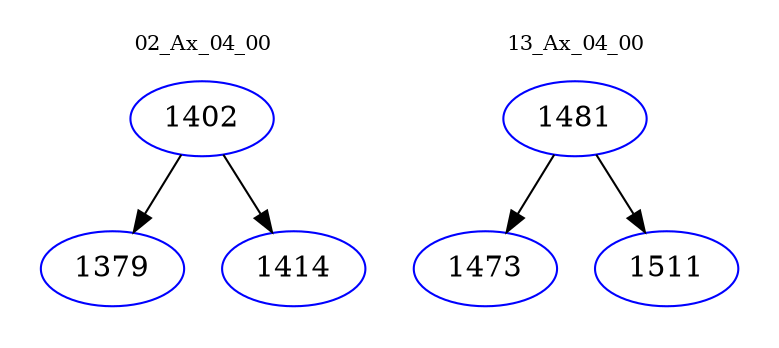 digraph{
subgraph cluster_0 {
color = white
label = "02_Ax_04_00";
fontsize=10;
T0_1402 [label="1402", color="blue"]
T0_1402 -> T0_1379 [color="black"]
T0_1379 [label="1379", color="blue"]
T0_1402 -> T0_1414 [color="black"]
T0_1414 [label="1414", color="blue"]
}
subgraph cluster_1 {
color = white
label = "13_Ax_04_00";
fontsize=10;
T1_1481 [label="1481", color="blue"]
T1_1481 -> T1_1473 [color="black"]
T1_1473 [label="1473", color="blue"]
T1_1481 -> T1_1511 [color="black"]
T1_1511 [label="1511", color="blue"]
}
}
